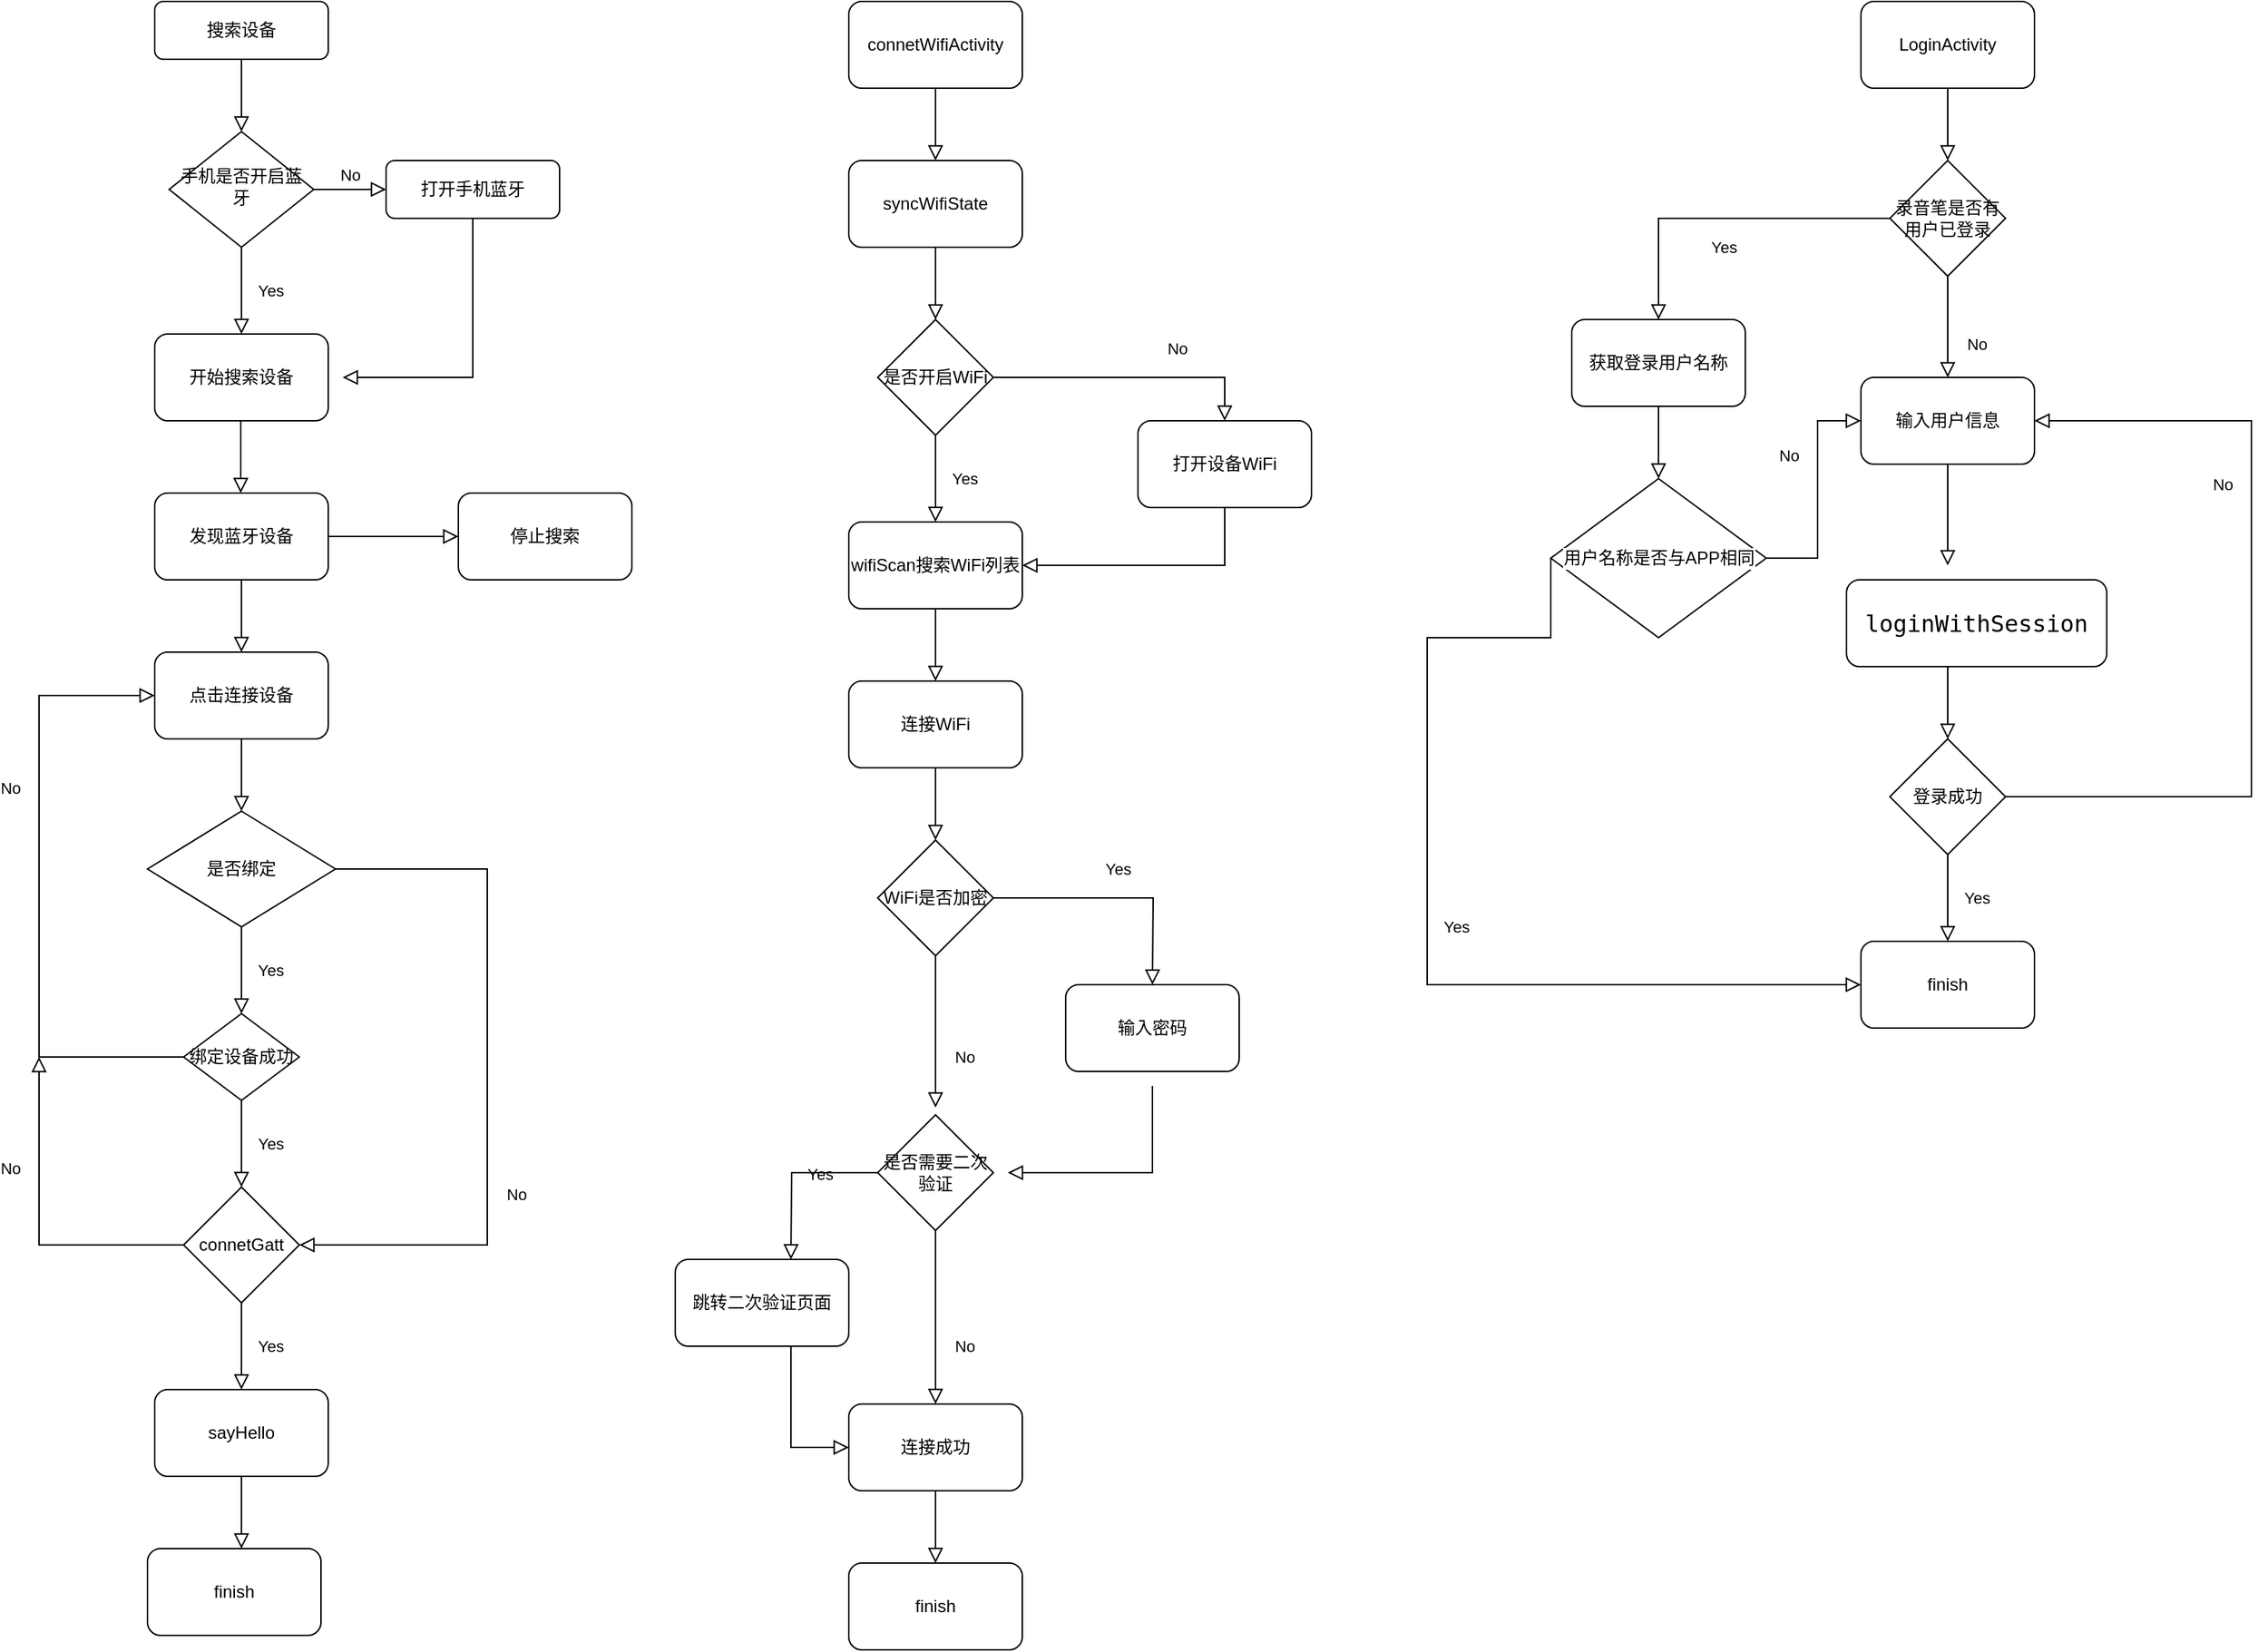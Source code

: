 <mxfile version="17.4.4" type="github">
  <diagram id="C5RBs43oDa-KdzZeNtuy" name="Page-1">
    <mxGraphModel dx="1355" dy="793" grid="1" gridSize="10" guides="1" tooltips="1" connect="1" arrows="1" fold="1" page="1" pageScale="1" pageWidth="827" pageHeight="1169" math="0" shadow="0">
      <root>
        <mxCell id="WIyWlLk6GJQsqaUBKTNV-0" />
        <mxCell id="WIyWlLk6GJQsqaUBKTNV-1" parent="WIyWlLk6GJQsqaUBKTNV-0" />
        <mxCell id="WIyWlLk6GJQsqaUBKTNV-2" value="" style="rounded=0;html=1;jettySize=auto;orthogonalLoop=1;fontSize=11;endArrow=block;endFill=0;endSize=8;strokeWidth=1;shadow=0;labelBackgroundColor=none;edgeStyle=orthogonalEdgeStyle;" parent="WIyWlLk6GJQsqaUBKTNV-1" source="WIyWlLk6GJQsqaUBKTNV-3" target="WIyWlLk6GJQsqaUBKTNV-6" edge="1">
          <mxGeometry relative="1" as="geometry">
            <Array as="points">
              <mxPoint x="220" y="150" />
              <mxPoint x="220" y="150" />
            </Array>
          </mxGeometry>
        </mxCell>
        <mxCell id="WIyWlLk6GJQsqaUBKTNV-3" value="搜索设备" style="rounded=1;whiteSpace=wrap;html=1;fontSize=12;glass=0;strokeWidth=1;shadow=0;" parent="WIyWlLk6GJQsqaUBKTNV-1" vertex="1">
          <mxGeometry x="160" y="80" width="120" height="40" as="geometry" />
        </mxCell>
        <mxCell id="WIyWlLk6GJQsqaUBKTNV-4" value="Yes" style="rounded=0;html=1;jettySize=auto;orthogonalLoop=1;fontSize=11;endArrow=block;endFill=0;endSize=8;strokeWidth=1;shadow=0;labelBackgroundColor=none;edgeStyle=orthogonalEdgeStyle;" parent="WIyWlLk6GJQsqaUBKTNV-1" source="WIyWlLk6GJQsqaUBKTNV-6" edge="1">
          <mxGeometry y="20" relative="1" as="geometry">
            <mxPoint as="offset" />
            <mxPoint x="220" y="310" as="targetPoint" />
          </mxGeometry>
        </mxCell>
        <mxCell id="WIyWlLk6GJQsqaUBKTNV-5" value="No" style="edgeStyle=orthogonalEdgeStyle;rounded=0;html=1;jettySize=auto;orthogonalLoop=1;fontSize=11;endArrow=block;endFill=0;endSize=8;strokeWidth=1;shadow=0;labelBackgroundColor=none;" parent="WIyWlLk6GJQsqaUBKTNV-1" source="WIyWlLk6GJQsqaUBKTNV-6" target="WIyWlLk6GJQsqaUBKTNV-7" edge="1">
          <mxGeometry y="10" relative="1" as="geometry">
            <mxPoint as="offset" />
          </mxGeometry>
        </mxCell>
        <mxCell id="WIyWlLk6GJQsqaUBKTNV-6" value="手机是否开启蓝牙" style="rhombus;whiteSpace=wrap;html=1;shadow=0;fontFamily=Helvetica;fontSize=12;align=center;strokeWidth=1;spacing=6;spacingTop=-4;" parent="WIyWlLk6GJQsqaUBKTNV-1" vertex="1">
          <mxGeometry x="170" y="170" width="100" height="80" as="geometry" />
        </mxCell>
        <mxCell id="WIyWlLk6GJQsqaUBKTNV-7" value="打开手机蓝牙" style="rounded=1;whiteSpace=wrap;html=1;fontSize=12;glass=0;strokeWidth=1;shadow=0;" parent="WIyWlLk6GJQsqaUBKTNV-1" vertex="1">
          <mxGeometry x="320" y="190" width="120" height="40" as="geometry" />
        </mxCell>
        <mxCell id="nWBaPwG6AGPk3cazCdHM-0" value="开始搜索设备" style="rounded=1;whiteSpace=wrap;html=1;" vertex="1" parent="WIyWlLk6GJQsqaUBKTNV-1">
          <mxGeometry x="160" y="310" width="120" height="60" as="geometry" />
        </mxCell>
        <mxCell id="nWBaPwG6AGPk3cazCdHM-5" value="" style="rounded=0;html=1;jettySize=auto;orthogonalLoop=1;fontSize=11;endArrow=block;endFill=0;endSize=8;strokeWidth=1;shadow=0;labelBackgroundColor=none;edgeStyle=orthogonalEdgeStyle;" edge="1" parent="WIyWlLk6GJQsqaUBKTNV-1">
          <mxGeometry relative="1" as="geometry">
            <mxPoint x="219.5" y="370" as="sourcePoint" />
            <mxPoint x="219.5" y="420" as="targetPoint" />
            <Array as="points">
              <mxPoint x="219.5" y="400" />
              <mxPoint x="219.5" y="400" />
            </Array>
          </mxGeometry>
        </mxCell>
        <mxCell id="nWBaPwG6AGPk3cazCdHM-6" value="" style="rounded=0;html=1;jettySize=auto;orthogonalLoop=1;fontSize=11;endArrow=block;endFill=0;endSize=8;strokeWidth=1;shadow=0;labelBackgroundColor=none;edgeStyle=orthogonalEdgeStyle;exitX=0.5;exitY=1;exitDx=0;exitDy=0;" edge="1" parent="WIyWlLk6GJQsqaUBKTNV-1" source="WIyWlLk6GJQsqaUBKTNV-7">
          <mxGeometry relative="1" as="geometry">
            <mxPoint x="370" y="240" as="sourcePoint" />
            <mxPoint x="290" y="340" as="targetPoint" />
            <Array as="points">
              <mxPoint x="380" y="340" />
            </Array>
          </mxGeometry>
        </mxCell>
        <mxCell id="nWBaPwG6AGPk3cazCdHM-9" value="停止搜索" style="rounded=1;whiteSpace=wrap;html=1;" vertex="1" parent="WIyWlLk6GJQsqaUBKTNV-1">
          <mxGeometry x="370" y="420" width="120" height="60" as="geometry" />
        </mxCell>
        <mxCell id="nWBaPwG6AGPk3cazCdHM-11" value="发现蓝牙设备" style="rounded=1;whiteSpace=wrap;html=1;" vertex="1" parent="WIyWlLk6GJQsqaUBKTNV-1">
          <mxGeometry x="160" y="420" width="120" height="60" as="geometry" />
        </mxCell>
        <mxCell id="nWBaPwG6AGPk3cazCdHM-12" value="" style="rounded=0;html=1;jettySize=auto;orthogonalLoop=1;fontSize=11;endArrow=block;endFill=0;endSize=8;strokeWidth=1;shadow=0;labelBackgroundColor=none;edgeStyle=orthogonalEdgeStyle;entryX=0;entryY=0.5;entryDx=0;entryDy=0;exitX=1;exitY=0.5;exitDx=0;exitDy=0;" edge="1" parent="WIyWlLk6GJQsqaUBKTNV-1" source="nWBaPwG6AGPk3cazCdHM-11" target="nWBaPwG6AGPk3cazCdHM-9">
          <mxGeometry relative="1" as="geometry">
            <mxPoint x="320" y="420" as="sourcePoint" />
            <mxPoint x="320" y="470" as="targetPoint" />
            <Array as="points" />
          </mxGeometry>
        </mxCell>
        <mxCell id="nWBaPwG6AGPk3cazCdHM-13" value="" style="rounded=0;html=1;jettySize=auto;orthogonalLoop=1;fontSize=11;endArrow=block;endFill=0;endSize=8;strokeWidth=1;shadow=0;labelBackgroundColor=none;edgeStyle=orthogonalEdgeStyle;" edge="1" parent="WIyWlLk6GJQsqaUBKTNV-1">
          <mxGeometry relative="1" as="geometry">
            <mxPoint x="220" y="480" as="sourcePoint" />
            <mxPoint x="220" y="530" as="targetPoint" />
            <Array as="points">
              <mxPoint x="220" y="510" />
              <mxPoint x="220" y="510" />
            </Array>
          </mxGeometry>
        </mxCell>
        <mxCell id="nWBaPwG6AGPk3cazCdHM-14" value="点击连接设备" style="rounded=1;whiteSpace=wrap;html=1;" vertex="1" parent="WIyWlLk6GJQsqaUBKTNV-1">
          <mxGeometry x="160" y="530" width="120" height="60" as="geometry" />
        </mxCell>
        <mxCell id="nWBaPwG6AGPk3cazCdHM-15" value="" style="rounded=0;html=1;jettySize=auto;orthogonalLoop=1;fontSize=11;endArrow=block;endFill=0;endSize=8;strokeWidth=1;shadow=0;labelBackgroundColor=none;edgeStyle=orthogonalEdgeStyle;" edge="1" parent="WIyWlLk6GJQsqaUBKTNV-1">
          <mxGeometry relative="1" as="geometry">
            <mxPoint x="220" y="590" as="sourcePoint" />
            <mxPoint x="220" y="640" as="targetPoint" />
            <Array as="points">
              <mxPoint x="220" y="620" />
              <mxPoint x="220" y="620" />
            </Array>
          </mxGeometry>
        </mxCell>
        <mxCell id="nWBaPwG6AGPk3cazCdHM-16" value="是否绑定" style="rhombus;whiteSpace=wrap;html=1;" vertex="1" parent="WIyWlLk6GJQsqaUBKTNV-1">
          <mxGeometry x="155" y="640" width="130" height="80" as="geometry" />
        </mxCell>
        <mxCell id="nWBaPwG6AGPk3cazCdHM-17" value="Yes" style="rounded=0;html=1;jettySize=auto;orthogonalLoop=1;fontSize=11;endArrow=block;endFill=0;endSize=8;strokeWidth=1;shadow=0;labelBackgroundColor=none;edgeStyle=orthogonalEdgeStyle;" edge="1" parent="WIyWlLk6GJQsqaUBKTNV-1">
          <mxGeometry y="20" relative="1" as="geometry">
            <mxPoint as="offset" />
            <mxPoint x="220" y="720" as="sourcePoint" />
            <mxPoint x="220" y="780" as="targetPoint" />
          </mxGeometry>
        </mxCell>
        <mxCell id="nWBaPwG6AGPk3cazCdHM-23" value="绑定设备成功" style="rhombus;whiteSpace=wrap;html=1;" vertex="1" parent="WIyWlLk6GJQsqaUBKTNV-1">
          <mxGeometry x="180" y="780" width="80" height="60" as="geometry" />
        </mxCell>
        <mxCell id="nWBaPwG6AGPk3cazCdHM-24" value="Yes" style="rounded=0;html=1;jettySize=auto;orthogonalLoop=1;fontSize=11;endArrow=block;endFill=0;endSize=8;strokeWidth=1;shadow=0;labelBackgroundColor=none;edgeStyle=orthogonalEdgeStyle;" edge="1" parent="WIyWlLk6GJQsqaUBKTNV-1">
          <mxGeometry y="20" relative="1" as="geometry">
            <mxPoint as="offset" />
            <mxPoint x="220" y="840" as="sourcePoint" />
            <mxPoint x="220" y="900" as="targetPoint" />
          </mxGeometry>
        </mxCell>
        <mxCell id="nWBaPwG6AGPk3cazCdHM-26" value="No" style="rounded=0;html=1;jettySize=auto;orthogonalLoop=1;fontSize=11;endArrow=block;endFill=0;endSize=8;strokeWidth=1;shadow=0;labelBackgroundColor=none;edgeStyle=orthogonalEdgeStyle;exitX=0;exitY=0.5;exitDx=0;exitDy=0;entryX=0;entryY=0.5;entryDx=0;entryDy=0;" edge="1" parent="WIyWlLk6GJQsqaUBKTNV-1" source="nWBaPwG6AGPk3cazCdHM-23" target="nWBaPwG6AGPk3cazCdHM-14">
          <mxGeometry x="0.333" y="20" relative="1" as="geometry">
            <mxPoint as="offset" />
            <mxPoint x="110" y="770" as="sourcePoint" />
            <mxPoint x="110" y="550" as="targetPoint" />
            <Array as="points">
              <mxPoint x="80" y="810" />
              <mxPoint x="80" y="560" />
            </Array>
          </mxGeometry>
        </mxCell>
        <mxCell id="nWBaPwG6AGPk3cazCdHM-28" value="No" style="rounded=0;html=1;jettySize=auto;orthogonalLoop=1;fontSize=11;endArrow=block;endFill=0;endSize=8;strokeWidth=1;shadow=0;labelBackgroundColor=none;edgeStyle=orthogonalEdgeStyle;exitX=1;exitY=0.5;exitDx=0;exitDy=0;entryX=1;entryY=0.5;entryDx=0;entryDy=0;" edge="1" parent="WIyWlLk6GJQsqaUBKTNV-1" source="nWBaPwG6AGPk3cazCdHM-16" target="nWBaPwG6AGPk3cazCdHM-29">
          <mxGeometry x="0.333" y="20" relative="1" as="geometry">
            <mxPoint as="offset" />
            <mxPoint x="410" y="640" as="sourcePoint" />
            <mxPoint x="400" y="840" as="targetPoint" />
            <Array as="points">
              <mxPoint x="390" y="680" />
              <mxPoint x="390" y="940" />
            </Array>
          </mxGeometry>
        </mxCell>
        <mxCell id="nWBaPwG6AGPk3cazCdHM-29" value="connetGatt" style="rhombus;whiteSpace=wrap;html=1;" vertex="1" parent="WIyWlLk6GJQsqaUBKTNV-1">
          <mxGeometry x="180" y="900" width="80" height="80" as="geometry" />
        </mxCell>
        <mxCell id="nWBaPwG6AGPk3cazCdHM-30" value="Yes" style="rounded=0;html=1;jettySize=auto;orthogonalLoop=1;fontSize=11;endArrow=block;endFill=0;endSize=8;strokeWidth=1;shadow=0;labelBackgroundColor=none;edgeStyle=orthogonalEdgeStyle;" edge="1" parent="WIyWlLk6GJQsqaUBKTNV-1">
          <mxGeometry y="20" relative="1" as="geometry">
            <mxPoint as="offset" />
            <mxPoint x="220" y="980" as="sourcePoint" />
            <mxPoint x="220" y="1040" as="targetPoint" />
          </mxGeometry>
        </mxCell>
        <mxCell id="nWBaPwG6AGPk3cazCdHM-31" value="No" style="rounded=0;html=1;jettySize=auto;orthogonalLoop=1;fontSize=11;endArrow=block;endFill=0;endSize=8;strokeWidth=1;shadow=0;labelBackgroundColor=none;edgeStyle=orthogonalEdgeStyle;exitX=0;exitY=0.5;exitDx=0;exitDy=0;" edge="1" parent="WIyWlLk6GJQsqaUBKTNV-1" source="nWBaPwG6AGPk3cazCdHM-29">
          <mxGeometry x="0.333" y="20" relative="1" as="geometry">
            <mxPoint as="offset" />
            <mxPoint x="170" y="940" as="sourcePoint" />
            <mxPoint x="80" y="810" as="targetPoint" />
            <Array as="points">
              <mxPoint x="80" y="940" />
            </Array>
          </mxGeometry>
        </mxCell>
        <mxCell id="nWBaPwG6AGPk3cazCdHM-32" value="sayHello" style="rounded=1;whiteSpace=wrap;html=1;" vertex="1" parent="WIyWlLk6GJQsqaUBKTNV-1">
          <mxGeometry x="160" y="1040" width="120" height="60" as="geometry" />
        </mxCell>
        <mxCell id="nWBaPwG6AGPk3cazCdHM-33" value="" style="rounded=0;html=1;jettySize=auto;orthogonalLoop=1;fontSize=11;endArrow=block;endFill=0;endSize=8;strokeWidth=1;shadow=0;labelBackgroundColor=none;edgeStyle=orthogonalEdgeStyle;" edge="1" parent="WIyWlLk6GJQsqaUBKTNV-1">
          <mxGeometry relative="1" as="geometry">
            <mxPoint x="220" y="1100" as="sourcePoint" />
            <mxPoint x="220" y="1150" as="targetPoint" />
            <Array as="points">
              <mxPoint x="220" y="1130" />
              <mxPoint x="220" y="1130" />
            </Array>
          </mxGeometry>
        </mxCell>
        <mxCell id="nWBaPwG6AGPk3cazCdHM-34" value="finish" style="rounded=1;whiteSpace=wrap;html=1;" vertex="1" parent="WIyWlLk6GJQsqaUBKTNV-1">
          <mxGeometry x="155" y="1150" width="120" height="60" as="geometry" />
        </mxCell>
        <mxCell id="nWBaPwG6AGPk3cazCdHM-35" value="connetWifiActivity" style="rounded=1;whiteSpace=wrap;html=1;" vertex="1" parent="WIyWlLk6GJQsqaUBKTNV-1">
          <mxGeometry x="640" y="80" width="120" height="60" as="geometry" />
        </mxCell>
        <mxCell id="nWBaPwG6AGPk3cazCdHM-36" value="" style="rounded=0;html=1;jettySize=auto;orthogonalLoop=1;fontSize=11;endArrow=block;endFill=0;endSize=8;strokeWidth=1;shadow=0;labelBackgroundColor=none;edgeStyle=orthogonalEdgeStyle;" edge="1" parent="WIyWlLk6GJQsqaUBKTNV-1">
          <mxGeometry relative="1" as="geometry">
            <mxPoint x="700" y="140" as="sourcePoint" />
            <mxPoint x="700" y="190" as="targetPoint" />
            <Array as="points">
              <mxPoint x="700" y="170" />
              <mxPoint x="700" y="170" />
            </Array>
          </mxGeometry>
        </mxCell>
        <mxCell id="nWBaPwG6AGPk3cazCdHM-37" value="syncWifiState" style="rounded=1;whiteSpace=wrap;html=1;" vertex="1" parent="WIyWlLk6GJQsqaUBKTNV-1">
          <mxGeometry x="640" y="190" width="120" height="60" as="geometry" />
        </mxCell>
        <mxCell id="nWBaPwG6AGPk3cazCdHM-38" value="" style="rounded=0;html=1;jettySize=auto;orthogonalLoop=1;fontSize=11;endArrow=block;endFill=0;endSize=8;strokeWidth=1;shadow=0;labelBackgroundColor=none;edgeStyle=orthogonalEdgeStyle;" edge="1" parent="WIyWlLk6GJQsqaUBKTNV-1">
          <mxGeometry relative="1" as="geometry">
            <mxPoint x="700" y="250" as="sourcePoint" />
            <mxPoint x="700" y="300" as="targetPoint" />
            <Array as="points">
              <mxPoint x="700" y="280" />
              <mxPoint x="700" y="280" />
            </Array>
          </mxGeometry>
        </mxCell>
        <mxCell id="nWBaPwG6AGPk3cazCdHM-39" value="是否开启WiFi" style="rhombus;whiteSpace=wrap;html=1;" vertex="1" parent="WIyWlLk6GJQsqaUBKTNV-1">
          <mxGeometry x="660" y="300" width="80" height="80" as="geometry" />
        </mxCell>
        <mxCell id="nWBaPwG6AGPk3cazCdHM-40" value="Yes" style="rounded=0;html=1;jettySize=auto;orthogonalLoop=1;fontSize=11;endArrow=block;endFill=0;endSize=8;strokeWidth=1;shadow=0;labelBackgroundColor=none;edgeStyle=orthogonalEdgeStyle;" edge="1" parent="WIyWlLk6GJQsqaUBKTNV-1">
          <mxGeometry y="20" relative="1" as="geometry">
            <mxPoint as="offset" />
            <mxPoint x="700" y="380" as="sourcePoint" />
            <mxPoint x="700" y="440" as="targetPoint" />
          </mxGeometry>
        </mxCell>
        <mxCell id="nWBaPwG6AGPk3cazCdHM-41" value="No" style="rounded=0;html=1;jettySize=auto;orthogonalLoop=1;fontSize=11;endArrow=block;endFill=0;endSize=8;strokeWidth=1;shadow=0;labelBackgroundColor=none;edgeStyle=orthogonalEdgeStyle;exitX=1;exitY=0.5;exitDx=0;exitDy=0;entryX=0.5;entryY=0;entryDx=0;entryDy=0;" edge="1" parent="WIyWlLk6GJQsqaUBKTNV-1" source="nWBaPwG6AGPk3cazCdHM-39" target="nWBaPwG6AGPk3cazCdHM-42">
          <mxGeometry x="0.333" y="20" relative="1" as="geometry">
            <mxPoint as="offset" />
            <mxPoint x="810" y="350" as="sourcePoint" />
            <mxPoint x="910" y="340" as="targetPoint" />
          </mxGeometry>
        </mxCell>
        <mxCell id="nWBaPwG6AGPk3cazCdHM-42" value="打开设备WiFi" style="rounded=1;whiteSpace=wrap;html=1;" vertex="1" parent="WIyWlLk6GJQsqaUBKTNV-1">
          <mxGeometry x="840" y="370" width="120" height="60" as="geometry" />
        </mxCell>
        <mxCell id="nWBaPwG6AGPk3cazCdHM-43" value="wifiScan搜索WiFi列表" style="rounded=1;whiteSpace=wrap;html=1;" vertex="1" parent="WIyWlLk6GJQsqaUBKTNV-1">
          <mxGeometry x="640" y="440" width="120" height="60" as="geometry" />
        </mxCell>
        <mxCell id="nWBaPwG6AGPk3cazCdHM-44" value="" style="rounded=0;html=1;jettySize=auto;orthogonalLoop=1;fontSize=11;endArrow=block;endFill=0;endSize=8;strokeWidth=1;shadow=0;labelBackgroundColor=none;edgeStyle=orthogonalEdgeStyle;" edge="1" parent="WIyWlLk6GJQsqaUBKTNV-1">
          <mxGeometry relative="1" as="geometry">
            <mxPoint x="700" y="500" as="sourcePoint" />
            <mxPoint x="700" y="550" as="targetPoint" />
            <Array as="points">
              <mxPoint x="700" y="530" />
              <mxPoint x="700" y="530" />
            </Array>
          </mxGeometry>
        </mxCell>
        <mxCell id="nWBaPwG6AGPk3cazCdHM-45" value="连接WiFi" style="rounded=1;whiteSpace=wrap;html=1;" vertex="1" parent="WIyWlLk6GJQsqaUBKTNV-1">
          <mxGeometry x="640" y="550" width="120" height="60" as="geometry" />
        </mxCell>
        <mxCell id="nWBaPwG6AGPk3cazCdHM-46" value="" style="rounded=0;html=1;jettySize=auto;orthogonalLoop=1;fontSize=11;endArrow=block;endFill=0;endSize=8;strokeWidth=1;shadow=0;labelBackgroundColor=none;edgeStyle=orthogonalEdgeStyle;" edge="1" parent="WIyWlLk6GJQsqaUBKTNV-1">
          <mxGeometry relative="1" as="geometry">
            <mxPoint x="700" y="610" as="sourcePoint" />
            <mxPoint x="700" y="660" as="targetPoint" />
            <Array as="points">
              <mxPoint x="700" y="640" />
              <mxPoint x="700" y="640" />
            </Array>
          </mxGeometry>
        </mxCell>
        <mxCell id="nWBaPwG6AGPk3cazCdHM-47" value="WiFi是否加密" style="rhombus;whiteSpace=wrap;html=1;" vertex="1" parent="WIyWlLk6GJQsqaUBKTNV-1">
          <mxGeometry x="660" y="660" width="80" height="80" as="geometry" />
        </mxCell>
        <mxCell id="nWBaPwG6AGPk3cazCdHM-48" value="" style="rounded=0;html=1;jettySize=auto;orthogonalLoop=1;fontSize=11;endArrow=block;endFill=0;endSize=8;strokeWidth=1;shadow=0;labelBackgroundColor=none;edgeStyle=orthogonalEdgeStyle;entryX=1;entryY=0.5;entryDx=0;entryDy=0;exitX=0.5;exitY=1;exitDx=0;exitDy=0;exitPerimeter=0;" edge="1" parent="WIyWlLk6GJQsqaUBKTNV-1" source="nWBaPwG6AGPk3cazCdHM-42" target="nWBaPwG6AGPk3cazCdHM-43">
          <mxGeometry relative="1" as="geometry">
            <mxPoint x="900" y="440" as="sourcePoint" />
            <mxPoint x="900" y="490" as="targetPoint" />
            <Array as="points">
              <mxPoint x="900" y="470" />
            </Array>
          </mxGeometry>
        </mxCell>
        <mxCell id="nWBaPwG6AGPk3cazCdHM-49" value="Yes" style="rounded=0;html=1;jettySize=auto;orthogonalLoop=1;fontSize=11;endArrow=block;endFill=0;endSize=8;strokeWidth=1;shadow=0;labelBackgroundColor=none;edgeStyle=orthogonalEdgeStyle;exitX=1;exitY=0.5;exitDx=0;exitDy=0;" edge="1" parent="WIyWlLk6GJQsqaUBKTNV-1" source="nWBaPwG6AGPk3cazCdHM-47">
          <mxGeometry y="20" relative="1" as="geometry">
            <mxPoint as="offset" />
            <mxPoint x="850" y="710" as="sourcePoint" />
            <mxPoint x="850" y="760" as="targetPoint" />
          </mxGeometry>
        </mxCell>
        <mxCell id="nWBaPwG6AGPk3cazCdHM-50" value="No" style="rounded=0;html=1;jettySize=auto;orthogonalLoop=1;fontSize=11;endArrow=block;endFill=0;endSize=8;strokeWidth=1;shadow=0;labelBackgroundColor=none;edgeStyle=orthogonalEdgeStyle;" edge="1" parent="WIyWlLk6GJQsqaUBKTNV-1">
          <mxGeometry x="0.333" y="20" relative="1" as="geometry">
            <mxPoint as="offset" />
            <mxPoint x="700" y="740" as="sourcePoint" />
            <mxPoint x="700" y="845" as="targetPoint" />
          </mxGeometry>
        </mxCell>
        <mxCell id="nWBaPwG6AGPk3cazCdHM-51" value="输入密码" style="rounded=1;whiteSpace=wrap;html=1;" vertex="1" parent="WIyWlLk6GJQsqaUBKTNV-1">
          <mxGeometry x="790" y="760" width="120" height="60" as="geometry" />
        </mxCell>
        <mxCell id="nWBaPwG6AGPk3cazCdHM-53" value="是否需要二次验证" style="rhombus;whiteSpace=wrap;html=1;" vertex="1" parent="WIyWlLk6GJQsqaUBKTNV-1">
          <mxGeometry x="660" y="850" width="80" height="80" as="geometry" />
        </mxCell>
        <mxCell id="nWBaPwG6AGPk3cazCdHM-54" value="" style="rounded=0;html=1;jettySize=auto;orthogonalLoop=1;fontSize=11;endArrow=block;endFill=0;endSize=8;strokeWidth=1;shadow=0;labelBackgroundColor=none;edgeStyle=orthogonalEdgeStyle;" edge="1" parent="WIyWlLk6GJQsqaUBKTNV-1">
          <mxGeometry relative="1" as="geometry">
            <mxPoint x="850" y="830" as="sourcePoint" />
            <mxPoint x="750" y="890" as="targetPoint" />
            <Array as="points">
              <mxPoint x="850" y="860" />
              <mxPoint x="850" y="860" />
            </Array>
          </mxGeometry>
        </mxCell>
        <mxCell id="nWBaPwG6AGPk3cazCdHM-55" value="Yes" style="rounded=0;html=1;jettySize=auto;orthogonalLoop=1;fontSize=11;endArrow=block;endFill=0;endSize=8;strokeWidth=1;shadow=0;labelBackgroundColor=none;edgeStyle=orthogonalEdgeStyle;exitX=0;exitY=0.5;exitDx=0;exitDy=0;" edge="1" parent="WIyWlLk6GJQsqaUBKTNV-1" source="nWBaPwG6AGPk3cazCdHM-53">
          <mxGeometry y="20" relative="1" as="geometry">
            <mxPoint as="offset" />
            <mxPoint x="590" y="890" as="sourcePoint" />
            <mxPoint x="600" y="950" as="targetPoint" />
          </mxGeometry>
        </mxCell>
        <mxCell id="nWBaPwG6AGPk3cazCdHM-56" value="No" style="rounded=0;html=1;jettySize=auto;orthogonalLoop=1;fontSize=11;endArrow=block;endFill=0;endSize=8;strokeWidth=1;shadow=0;labelBackgroundColor=none;edgeStyle=orthogonalEdgeStyle;exitX=0.5;exitY=1;exitDx=0;exitDy=0;" edge="1" parent="WIyWlLk6GJQsqaUBKTNV-1" source="nWBaPwG6AGPk3cazCdHM-53">
          <mxGeometry x="0.333" y="20" relative="1" as="geometry">
            <mxPoint as="offset" />
            <mxPoint x="699.5" y="945" as="sourcePoint" />
            <mxPoint x="700" y="1050" as="targetPoint" />
            <Array as="points" />
          </mxGeometry>
        </mxCell>
        <mxCell id="nWBaPwG6AGPk3cazCdHM-57" value="跳转二次验证页面" style="rounded=1;whiteSpace=wrap;html=1;" vertex="1" parent="WIyWlLk6GJQsqaUBKTNV-1">
          <mxGeometry x="520" y="950" width="120" height="60" as="geometry" />
        </mxCell>
        <mxCell id="nWBaPwG6AGPk3cazCdHM-58" value="连接成功" style="rounded=1;whiteSpace=wrap;html=1;" vertex="1" parent="WIyWlLk6GJQsqaUBKTNV-1">
          <mxGeometry x="640" y="1050" width="120" height="60" as="geometry" />
        </mxCell>
        <mxCell id="nWBaPwG6AGPk3cazCdHM-59" value="" style="rounded=0;html=1;jettySize=auto;orthogonalLoop=1;fontSize=11;endArrow=block;endFill=0;endSize=8;strokeWidth=1;shadow=0;labelBackgroundColor=none;edgeStyle=orthogonalEdgeStyle;entryX=0;entryY=0.5;entryDx=0;entryDy=0;" edge="1" parent="WIyWlLk6GJQsqaUBKTNV-1" target="nWBaPwG6AGPk3cazCdHM-58">
          <mxGeometry relative="1" as="geometry">
            <mxPoint x="600" y="1010" as="sourcePoint" />
            <mxPoint x="600" y="1060" as="targetPoint" />
            <Array as="points">
              <mxPoint x="600" y="1080" />
            </Array>
          </mxGeometry>
        </mxCell>
        <mxCell id="nWBaPwG6AGPk3cazCdHM-60" value="" style="rounded=0;html=1;jettySize=auto;orthogonalLoop=1;fontSize=11;endArrow=block;endFill=0;endSize=8;strokeWidth=1;shadow=0;labelBackgroundColor=none;edgeStyle=orthogonalEdgeStyle;" edge="1" parent="WIyWlLk6GJQsqaUBKTNV-1">
          <mxGeometry relative="1" as="geometry">
            <mxPoint x="700" y="1110" as="sourcePoint" />
            <mxPoint x="700" y="1160" as="targetPoint" />
            <Array as="points">
              <mxPoint x="700" y="1140" />
              <mxPoint x="700" y="1140" />
            </Array>
          </mxGeometry>
        </mxCell>
        <mxCell id="nWBaPwG6AGPk3cazCdHM-61" value="finish" style="rounded=1;whiteSpace=wrap;html=1;" vertex="1" parent="WIyWlLk6GJQsqaUBKTNV-1">
          <mxGeometry x="640" y="1160" width="120" height="60" as="geometry" />
        </mxCell>
        <mxCell id="nWBaPwG6AGPk3cazCdHM-62" value="LoginActivity" style="rounded=1;whiteSpace=wrap;html=1;" vertex="1" parent="WIyWlLk6GJQsqaUBKTNV-1">
          <mxGeometry x="1340" y="80" width="120" height="60" as="geometry" />
        </mxCell>
        <mxCell id="nWBaPwG6AGPk3cazCdHM-65" value="" style="rounded=0;html=1;jettySize=auto;orthogonalLoop=1;fontSize=11;endArrow=block;endFill=0;endSize=8;strokeWidth=1;shadow=0;labelBackgroundColor=none;edgeStyle=orthogonalEdgeStyle;" edge="1" parent="WIyWlLk6GJQsqaUBKTNV-1">
          <mxGeometry relative="1" as="geometry">
            <mxPoint x="1400" y="140" as="sourcePoint" />
            <mxPoint x="1400" y="190" as="targetPoint" />
            <Array as="points">
              <mxPoint x="1400" y="170" />
              <mxPoint x="1400" y="170" />
            </Array>
          </mxGeometry>
        </mxCell>
        <mxCell id="nWBaPwG6AGPk3cazCdHM-66" value="录音笔是否有用户已登录" style="rhombus;whiteSpace=wrap;html=1;" vertex="1" parent="WIyWlLk6GJQsqaUBKTNV-1">
          <mxGeometry x="1360" y="190" width="80" height="80" as="geometry" />
        </mxCell>
        <mxCell id="nWBaPwG6AGPk3cazCdHM-67" value="No" style="rounded=0;html=1;jettySize=auto;orthogonalLoop=1;fontSize=11;endArrow=block;endFill=0;endSize=8;strokeWidth=1;shadow=0;labelBackgroundColor=none;edgeStyle=orthogonalEdgeStyle;exitX=0.5;exitY=1;exitDx=0;exitDy=0;" edge="1" parent="WIyWlLk6GJQsqaUBKTNV-1" source="nWBaPwG6AGPk3cazCdHM-66">
          <mxGeometry x="0.333" y="20" relative="1" as="geometry">
            <mxPoint as="offset" />
            <mxPoint x="1399.5" y="320" as="sourcePoint" />
            <mxPoint x="1400" y="340" as="targetPoint" />
          </mxGeometry>
        </mxCell>
        <mxCell id="nWBaPwG6AGPk3cazCdHM-68" value="Yes" style="rounded=0;html=1;jettySize=auto;orthogonalLoop=1;fontSize=11;endArrow=block;endFill=0;endSize=8;strokeWidth=1;shadow=0;labelBackgroundColor=none;edgeStyle=orthogonalEdgeStyle;exitX=0;exitY=0.5;exitDx=0;exitDy=0;entryX=0.5;entryY=0;entryDx=0;entryDy=0;" edge="1" parent="WIyWlLk6GJQsqaUBKTNV-1" source="nWBaPwG6AGPk3cazCdHM-66" target="nWBaPwG6AGPk3cazCdHM-69">
          <mxGeometry y="20" relative="1" as="geometry">
            <mxPoint as="offset" />
            <mxPoint x="1290" y="230" as="sourcePoint" />
            <mxPoint x="1290" y="290" as="targetPoint" />
          </mxGeometry>
        </mxCell>
        <mxCell id="nWBaPwG6AGPk3cazCdHM-69" value="获取登录用户名称" style="rounded=1;whiteSpace=wrap;html=1;" vertex="1" parent="WIyWlLk6GJQsqaUBKTNV-1">
          <mxGeometry x="1140" y="300" width="120" height="60" as="geometry" />
        </mxCell>
        <mxCell id="nWBaPwG6AGPk3cazCdHM-70" value="&lt;pre style=&quot;font-family: &amp;#34;dejavu sans mono&amp;#34; , monospace ; font-size: 12pt&quot;&gt;&lt;span style=&quot;background-color: rgb(255 , 255 , 255)&quot;&gt;loginWithSession&lt;/span&gt;&lt;/pre&gt;" style="rounded=1;whiteSpace=wrap;html=1;" vertex="1" parent="WIyWlLk6GJQsqaUBKTNV-1">
          <mxGeometry x="1330" y="480" width="180" height="60" as="geometry" />
        </mxCell>
        <mxCell id="nWBaPwG6AGPk3cazCdHM-71" value="" style="rounded=0;html=1;jettySize=auto;orthogonalLoop=1;fontSize=11;endArrow=block;endFill=0;endSize=8;strokeWidth=1;shadow=0;labelBackgroundColor=none;edgeStyle=orthogonalEdgeStyle;" edge="1" parent="WIyWlLk6GJQsqaUBKTNV-1">
          <mxGeometry relative="1" as="geometry">
            <mxPoint x="1200" y="360" as="sourcePoint" />
            <mxPoint x="1200" y="410" as="targetPoint" />
            <Array as="points">
              <mxPoint x="1200" y="390" />
              <mxPoint x="1200" y="390" />
            </Array>
          </mxGeometry>
        </mxCell>
        <mxCell id="nWBaPwG6AGPk3cazCdHM-72" value="用户名称是否与APP相同" style="rhombus;whiteSpace=wrap;html=1;labelBackgroundColor=#FFFFFF;fontColor=#000000;" vertex="1" parent="WIyWlLk6GJQsqaUBKTNV-1">
          <mxGeometry x="1125.5" y="410" width="149" height="110" as="geometry" />
        </mxCell>
        <mxCell id="nWBaPwG6AGPk3cazCdHM-74" value="Yes" style="rounded=0;html=1;jettySize=auto;orthogonalLoop=1;fontSize=11;endArrow=block;endFill=0;endSize=8;strokeWidth=1;shadow=0;labelBackgroundColor=none;edgeStyle=orthogonalEdgeStyle;entryX=0;entryY=0.5;entryDx=0;entryDy=0;exitX=0;exitY=0.5;exitDx=0;exitDy=0;" edge="1" parent="WIyWlLk6GJQsqaUBKTNV-1" source="nWBaPwG6AGPk3cazCdHM-72" target="nWBaPwG6AGPk3cazCdHM-81">
          <mxGeometry y="20" relative="1" as="geometry">
            <mxPoint as="offset" />
            <mxPoint x="1200" y="520" as="sourcePoint" />
            <mxPoint x="1200" y="690" as="targetPoint" />
            <Array as="points">
              <mxPoint x="1126" y="520" />
              <mxPoint x="1040" y="520" />
              <mxPoint x="1040" y="760" />
            </Array>
          </mxGeometry>
        </mxCell>
        <mxCell id="nWBaPwG6AGPk3cazCdHM-75" value="" style="rounded=0;html=1;jettySize=auto;orthogonalLoop=1;fontSize=11;endArrow=block;endFill=0;endSize=8;strokeWidth=1;shadow=0;labelBackgroundColor=none;edgeStyle=orthogonalEdgeStyle;" edge="1" parent="WIyWlLk6GJQsqaUBKTNV-1">
          <mxGeometry relative="1" as="geometry">
            <mxPoint x="1400" y="540" as="sourcePoint" />
            <mxPoint x="1400" y="590" as="targetPoint" />
            <Array as="points">
              <mxPoint x="1400" y="570" />
              <mxPoint x="1400" y="570" />
            </Array>
          </mxGeometry>
        </mxCell>
        <mxCell id="nWBaPwG6AGPk3cazCdHM-76" value="登录成功" style="rhombus;whiteSpace=wrap;html=1;labelBackgroundColor=#FFFFFF;fontColor=#000000;" vertex="1" parent="WIyWlLk6GJQsqaUBKTNV-1">
          <mxGeometry x="1360" y="590" width="80" height="80" as="geometry" />
        </mxCell>
        <mxCell id="nWBaPwG6AGPk3cazCdHM-77" value="输入用户信息" style="rounded=1;whiteSpace=wrap;html=1;labelBackgroundColor=#FFFFFF;fontColor=#000000;" vertex="1" parent="WIyWlLk6GJQsqaUBKTNV-1">
          <mxGeometry x="1340" y="340" width="120" height="60" as="geometry" />
        </mxCell>
        <mxCell id="nWBaPwG6AGPk3cazCdHM-78" value="" style="rounded=0;html=1;jettySize=auto;orthogonalLoop=1;fontSize=11;endArrow=block;endFill=0;endSize=8;strokeWidth=1;shadow=0;labelBackgroundColor=none;edgeStyle=orthogonalEdgeStyle;" edge="1" parent="WIyWlLk6GJQsqaUBKTNV-1">
          <mxGeometry relative="1" as="geometry">
            <mxPoint x="1400" y="400" as="sourcePoint" />
            <mxPoint x="1400" y="470" as="targetPoint" />
            <Array as="points" />
          </mxGeometry>
        </mxCell>
        <mxCell id="nWBaPwG6AGPk3cazCdHM-79" value="No" style="rounded=0;html=1;jettySize=auto;orthogonalLoop=1;fontSize=11;endArrow=block;endFill=0;endSize=8;strokeWidth=1;shadow=0;labelBackgroundColor=none;edgeStyle=orthogonalEdgeStyle;exitX=1;exitY=0.5;exitDx=0;exitDy=0;entryX=1;entryY=0.5;entryDx=0;entryDy=0;" edge="1" parent="WIyWlLk6GJQsqaUBKTNV-1" source="nWBaPwG6AGPk3cazCdHM-76" target="nWBaPwG6AGPk3cazCdHM-77">
          <mxGeometry x="0.333" y="20" relative="1" as="geometry">
            <mxPoint as="offset" />
            <mxPoint x="1560" y="560" as="sourcePoint" />
            <mxPoint x="1530" y="370" as="targetPoint" />
            <Array as="points">
              <mxPoint x="1610" y="630" />
              <mxPoint x="1610" y="370" />
            </Array>
          </mxGeometry>
        </mxCell>
        <mxCell id="nWBaPwG6AGPk3cazCdHM-80" value="Yes" style="rounded=0;html=1;jettySize=auto;orthogonalLoop=1;fontSize=11;endArrow=block;endFill=0;endSize=8;strokeWidth=1;shadow=0;labelBackgroundColor=none;edgeStyle=orthogonalEdgeStyle;" edge="1" parent="WIyWlLk6GJQsqaUBKTNV-1">
          <mxGeometry y="20" relative="1" as="geometry">
            <mxPoint as="offset" />
            <mxPoint x="1400" y="670" as="sourcePoint" />
            <mxPoint x="1400" y="730" as="targetPoint" />
          </mxGeometry>
        </mxCell>
        <mxCell id="nWBaPwG6AGPk3cazCdHM-81" value="finish" style="rounded=1;whiteSpace=wrap;html=1;labelBackgroundColor=#FFFFFF;fontColor=#000000;" vertex="1" parent="WIyWlLk6GJQsqaUBKTNV-1">
          <mxGeometry x="1340" y="730" width="120" height="60" as="geometry" />
        </mxCell>
        <mxCell id="nWBaPwG6AGPk3cazCdHM-83" value="No" style="rounded=0;html=1;jettySize=auto;orthogonalLoop=1;fontSize=11;endArrow=block;endFill=0;endSize=8;strokeWidth=1;shadow=0;labelBackgroundColor=none;edgeStyle=orthogonalEdgeStyle;entryX=0;entryY=0.5;entryDx=0;entryDy=0;exitX=1;exitY=0.5;exitDx=0;exitDy=0;" edge="1" parent="WIyWlLk6GJQsqaUBKTNV-1" source="nWBaPwG6AGPk3cazCdHM-72" target="nWBaPwG6AGPk3cazCdHM-77">
          <mxGeometry x="0.333" y="20" relative="1" as="geometry">
            <mxPoint as="offset" />
            <mxPoint x="1280" y="550" as="sourcePoint" />
            <mxPoint x="1280" y="565" as="targetPoint" />
            <Array as="points">
              <mxPoint x="1310" y="465" />
              <mxPoint x="1310" y="370" />
            </Array>
          </mxGeometry>
        </mxCell>
      </root>
    </mxGraphModel>
  </diagram>
</mxfile>
